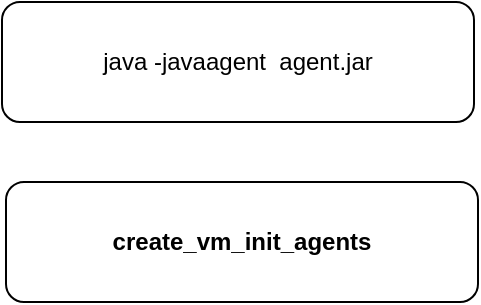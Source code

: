 <mxfile version="20.3.0" type="github">
  <diagram id="c7D5ZXQ8_ky1I9ruI8E0" name="第 1 页">
    <mxGraphModel dx="1360" dy="802" grid="1" gridSize="10" guides="1" tooltips="1" connect="1" arrows="1" fold="1" page="1" pageScale="1" pageWidth="827" pageHeight="1169" math="0" shadow="0">
      <root>
        <mxCell id="0" />
        <mxCell id="1" parent="0" />
        <mxCell id="wgqLtqWt1lxk5aU_grsr-1" value="java -javaagent&amp;nbsp; agent.jar" style="rounded=1;whiteSpace=wrap;html=1;" vertex="1" parent="1">
          <mxGeometry x="294" y="190" width="236" height="60" as="geometry" />
        </mxCell>
        <mxCell id="wgqLtqWt1lxk5aU_grsr-2" value="create_vm_init_agents" style="rounded=1;whiteSpace=wrap;html=1;fontStyle=1" vertex="1" parent="1">
          <mxGeometry x="296" y="280" width="236" height="60" as="geometry" />
        </mxCell>
      </root>
    </mxGraphModel>
  </diagram>
</mxfile>
